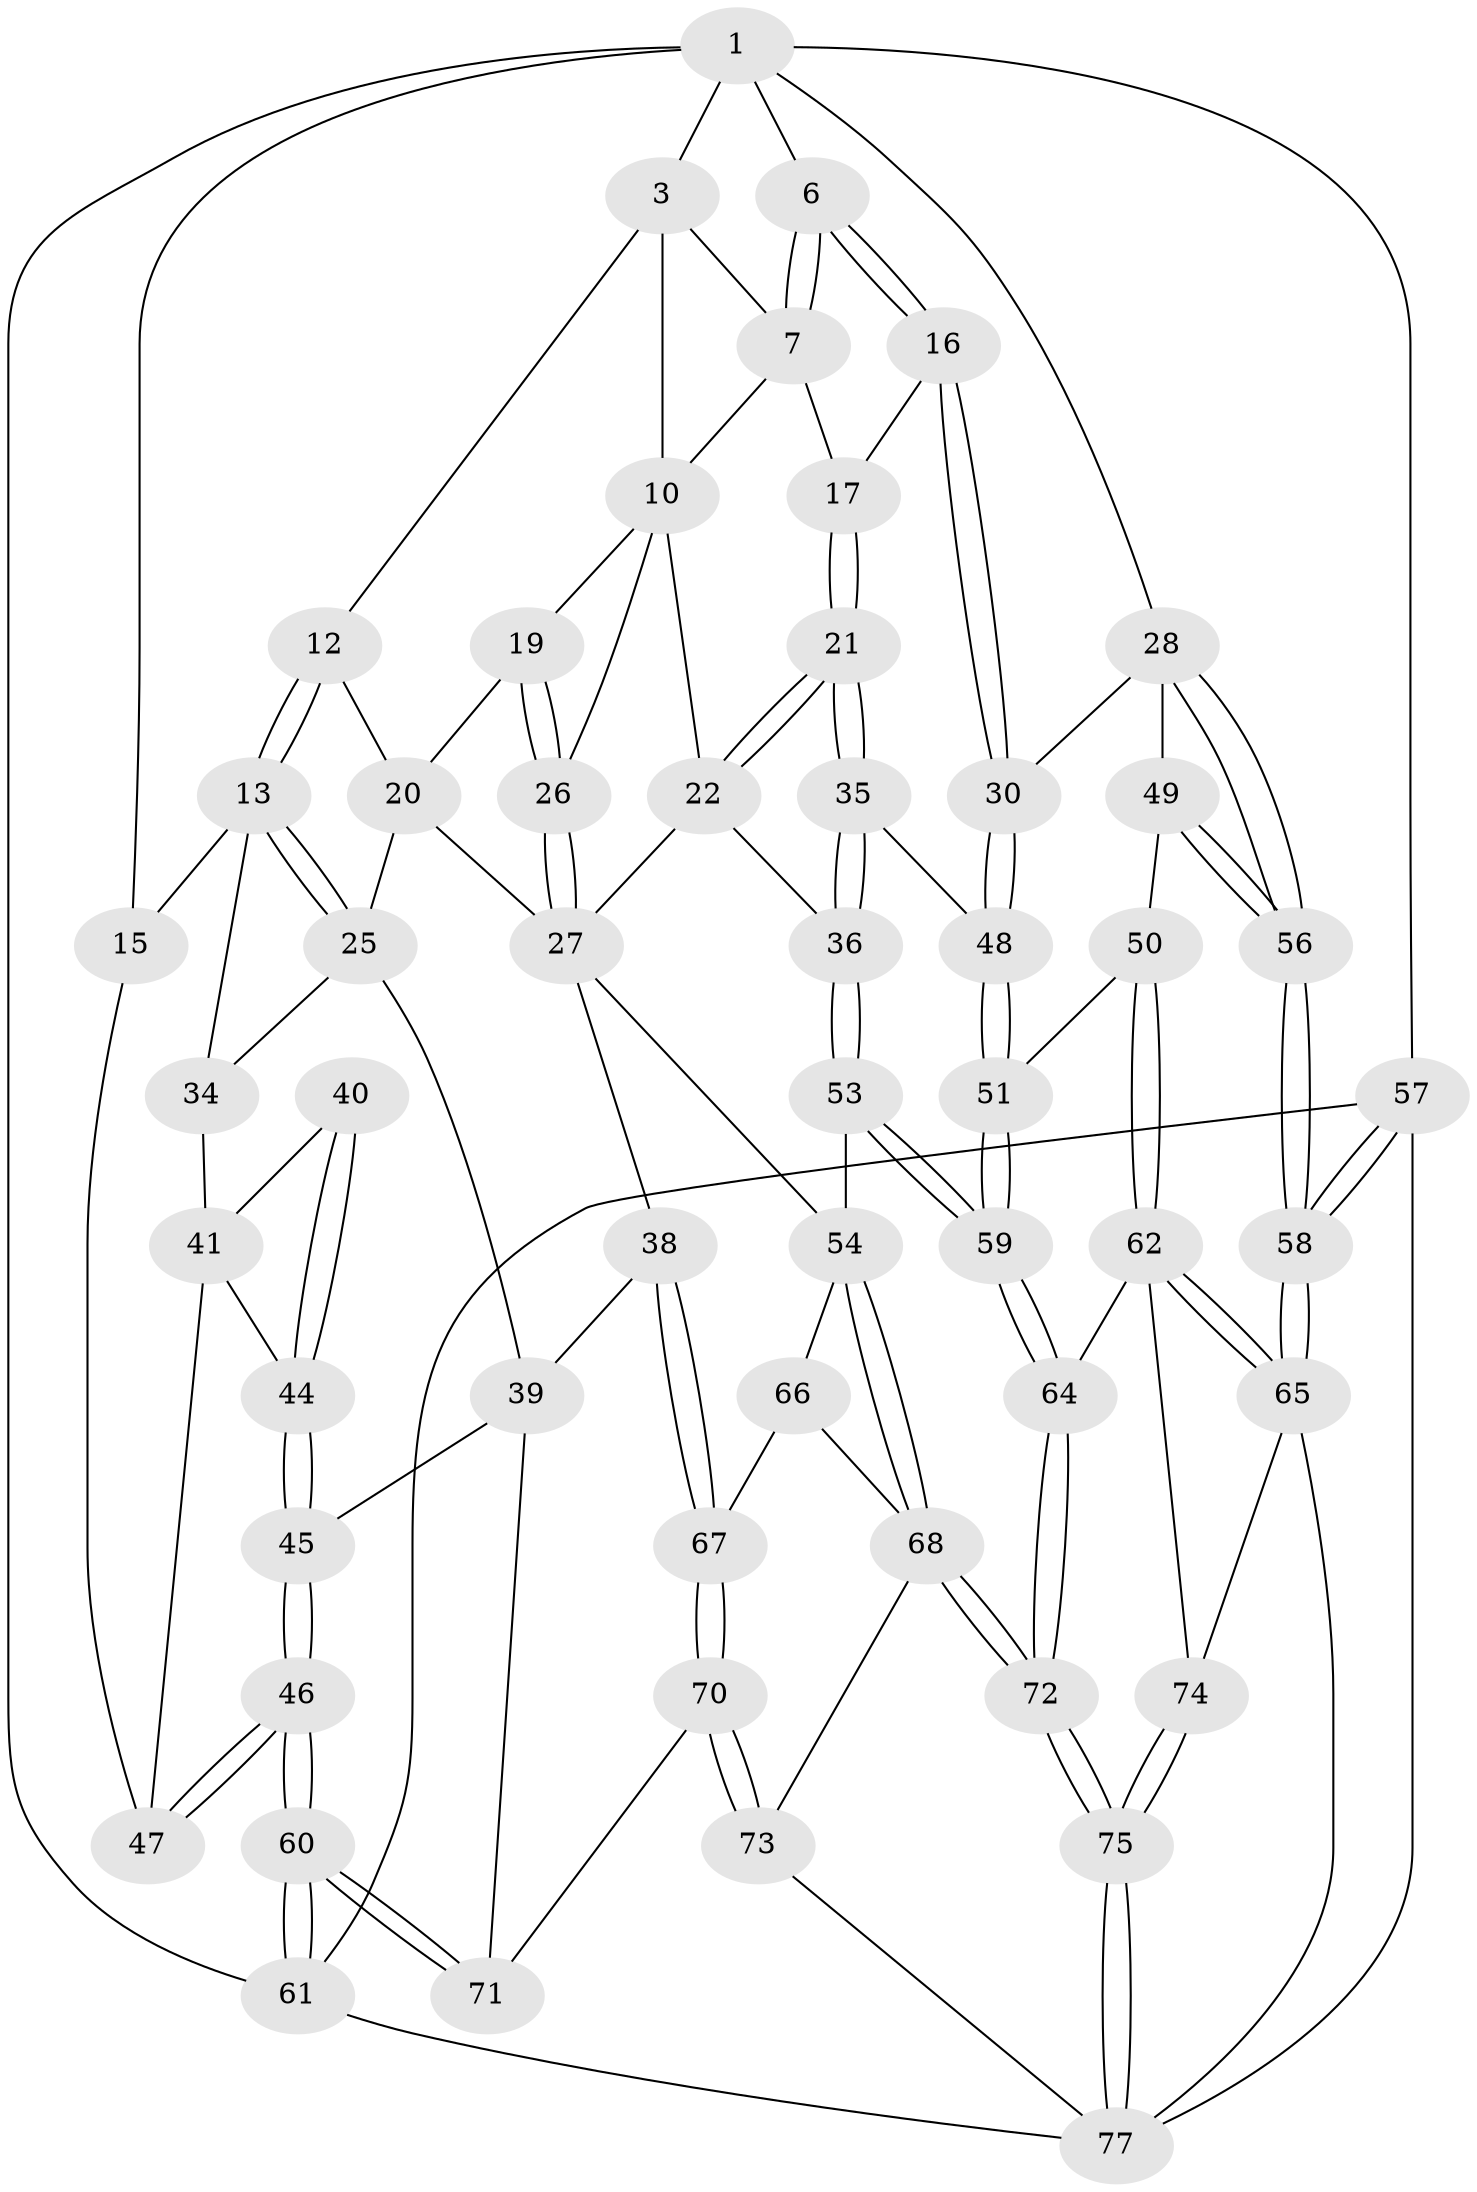 // original degree distribution, {3: 0.05063291139240506, 6: 0.21518987341772153, 5: 0.5316455696202531, 4: 0.20253164556962025}
// Generated by graph-tools (version 1.1) at 2025/21/03/04/25 18:21:37]
// undirected, 55 vertices, 134 edges
graph export_dot {
graph [start="1"]
  node [color=gray90,style=filled];
  1 [pos="+0.78469424119514+0",super="+8+5+2"];
  3 [pos="+0.22988569257008679+0",super="+4+11"];
  6 [pos="+0.7879659824793044+0.20087861090549822"];
  7 [pos="+0.6033083273496959+0.045948998436543716",super="+9"];
  10 [pos="+0.5024933709482448+0.19859826051159804",super="+18"];
  12 [pos="+0.22056763538191196+0.1455130118036348"];
  13 [pos="+0.12135724536455109+0.22949473504662896",super="+14"];
  15 [pos="+0+0.2833816390878866"];
  16 [pos="+0.7986035111676992+0.2934187360250466"];
  17 [pos="+0.7791500966846885+0.30056328832028495"];
  19 [pos="+0.3387577232663164+0.2539916309650033"];
  20 [pos="+0.25352892111138475+0.20035305654850522",super="+24"];
  21 [pos="+0.6881779572509825+0.37451768300398575"];
  22 [pos="+0.5628679584076506+0.36700431647184806",super="+31"];
  25 [pos="+0.20513293031633353+0.44750255387636156",super="+33"];
  26 [pos="+0.38987763335182024+0.35912082186826594"];
  27 [pos="+0.3822569150387583+0.38583872062947583",super="+32"];
  28 [pos="+1+0.29100515152596457",super="+29"];
  30 [pos="+0.803791527059932+0.2956888299200141"];
  34 [pos="+0.13635191292815285+0.4566534853920464"];
  35 [pos="+0.6676922014001071+0.4959554615719385"];
  36 [pos="+0.6105858481814149+0.5839465497289005"];
  38 [pos="+0.26498085074956496+0.6098264470984093"];
  39 [pos="+0.2251841228274068+0.5913437491184476",super="+52"];
  40 [pos="+0.014502835719776366+0.46625238487732545"];
  41 [pos="+0.0568644788744145+0.5038108674498717",super="+42"];
  44 [pos="+0.04601564709545388+0.5128494437087874"];
  45 [pos="+0+0.6666614142082491"];
  46 [pos="+0+0.6822439488924782"];
  47 [pos="+0+0.4209258099451401"];
  48 [pos="+0.8396097326632301+0.5599761043622696"];
  49 [pos="+0.9065047429116326+0.5927758841254003"];
  50 [pos="+0.8710229471892175+0.5934575746127411"];
  51 [pos="+0.8477194540301476+0.5742696170444322"];
  53 [pos="+0.5897903041845776+0.6231379806747985"];
  54 [pos="+0.5049982520097297+0.6042430757180905",super="+55"];
  56 [pos="+1+0.6374470122246327"];
  57 [pos="+1+1"];
  58 [pos="+1+0.7519651514652901"];
  59 [pos="+0.6025066840913256+0.6395546678291186"];
  60 [pos="+0+0.8499300015840539"];
  61 [pos="+0+1"];
  62 [pos="+0.8314736697884609+0.669903837450011",super="+63"];
  64 [pos="+0.6265582026186198+0.6965579608265785"];
  65 [pos="+0.9031912993060236+0.8297019446566183",super="+76"];
  66 [pos="+0.39263137258183595+0.7751685018639511"];
  67 [pos="+0.2827984177643285+0.7051532859437936"];
  68 [pos="+0.43335662858299956+0.8234835029976254",super="+69"];
  70 [pos="+0.23048396987067404+0.8991014969134782"];
  71 [pos="+0.15391442358054638+0.837997740498113"];
  72 [pos="+0.5190080539215993+0.8832679701156789"];
  73 [pos="+0.23282887470108884+0.9051976449661452"];
  74 [pos="+0.7677475254793412+0.8617366251804822"];
  75 [pos="+0.5789314518762158+1"];
  77 [pos="+0.5718585326230733+1",super="+79+78"];
  1 -- 28;
  1 -- 57;
  1 -- 6;
  1 -- 3;
  1 -- 61;
  1 -- 15;
  3 -- 7;
  3 -- 10;
  3 -- 12;
  6 -- 7;
  6 -- 7;
  6 -- 16;
  6 -- 16;
  7 -- 17;
  7 -- 10;
  10 -- 19;
  10 -- 26;
  10 -- 22;
  12 -- 13;
  12 -- 13;
  12 -- 20;
  13 -- 25;
  13 -- 25;
  13 -- 34;
  13 -- 15;
  15 -- 47;
  16 -- 17;
  16 -- 30;
  16 -- 30;
  17 -- 21;
  17 -- 21;
  19 -- 20;
  19 -- 26;
  19 -- 26;
  20 -- 25;
  20 -- 27;
  21 -- 22;
  21 -- 22;
  21 -- 35;
  21 -- 35;
  22 -- 36;
  22 -- 27;
  25 -- 34;
  25 -- 39;
  26 -- 27;
  26 -- 27;
  27 -- 54;
  27 -- 38;
  28 -- 56;
  28 -- 56;
  28 -- 49;
  28 -- 30;
  30 -- 48;
  30 -- 48;
  34 -- 41;
  35 -- 36;
  35 -- 36;
  35 -- 48;
  36 -- 53;
  36 -- 53;
  38 -- 39;
  38 -- 67;
  38 -- 67;
  39 -- 45;
  39 -- 71;
  40 -- 41;
  40 -- 44;
  40 -- 44;
  41 -- 44;
  41 -- 47;
  44 -- 45;
  44 -- 45;
  45 -- 46;
  45 -- 46;
  46 -- 47;
  46 -- 47;
  46 -- 60;
  46 -- 60;
  48 -- 51;
  48 -- 51;
  49 -- 50;
  49 -- 56;
  49 -- 56;
  50 -- 51;
  50 -- 62;
  50 -- 62;
  51 -- 59;
  51 -- 59;
  53 -- 54;
  53 -- 59;
  53 -- 59;
  54 -- 68;
  54 -- 68;
  54 -- 66;
  56 -- 58;
  56 -- 58;
  57 -- 58;
  57 -- 58;
  57 -- 61;
  57 -- 77;
  58 -- 65;
  58 -- 65;
  59 -- 64;
  59 -- 64;
  60 -- 61;
  60 -- 61;
  60 -- 71;
  60 -- 71;
  61 -- 77;
  62 -- 65;
  62 -- 65;
  62 -- 64;
  62 -- 74;
  64 -- 72;
  64 -- 72;
  65 -- 74;
  65 -- 77;
  66 -- 67;
  66 -- 68;
  67 -- 70;
  67 -- 70;
  68 -- 72;
  68 -- 72;
  68 -- 73;
  70 -- 71;
  70 -- 73;
  70 -- 73;
  72 -- 75;
  72 -- 75;
  73 -- 77;
  74 -- 75;
  74 -- 75;
  75 -- 77;
  75 -- 77;
}
